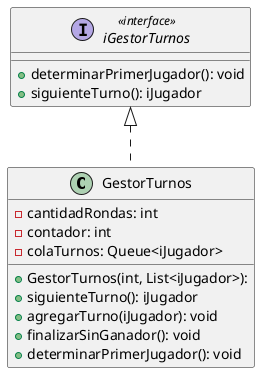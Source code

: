 @startuml

class GestorTurnos {
  + GestorTurnos(int, List<iJugador>):
  - cantidadRondas: int
  - contador: int
  - colaTurnos: Queue<iJugador>
  + siguienteTurno(): iJugador
  + agregarTurno(iJugador): void
  + finalizarSinGanador(): void
  + determinarPrimerJugador(): void
}



    interface iGestorTurnos << interface >> {
      + determinarPrimerJugador(): void
      + siguienteTurno(): iJugador
    }

    iGestorTurnos <|.- GestorTurnos

@enduml
@startuml(id=withErrors)
        class GestorTurnos {
                - jugadorActual:Jugador
                - colaTurnos: Queue<Jugador>
                - contador: int
                - cantidadRondas: int
                + GestorTurnos(Jugadores:Jugador):GestorTurnos
                + agregarTurno(Jugador jugador)
                + getJugadorActual():Jugador
                + determinarPrimerJugador()
                +siguienteTurno()
                +finalizarSinGanador()

            }

       exception SinGanadorException{

           }
           GestorTurnos .-> SinGanadorException
@enduml
